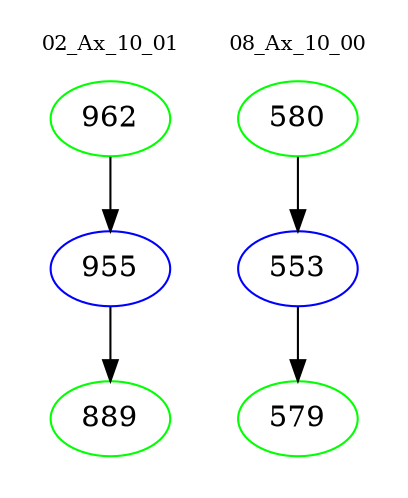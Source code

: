 digraph{
subgraph cluster_0 {
color = white
label = "02_Ax_10_01";
fontsize=10;
T0_962 [label="962", color="green"]
T0_962 -> T0_955 [color="black"]
T0_955 [label="955", color="blue"]
T0_955 -> T0_889 [color="black"]
T0_889 [label="889", color="green"]
}
subgraph cluster_1 {
color = white
label = "08_Ax_10_00";
fontsize=10;
T1_580 [label="580", color="green"]
T1_580 -> T1_553 [color="black"]
T1_553 [label="553", color="blue"]
T1_553 -> T1_579 [color="black"]
T1_579 [label="579", color="green"]
}
}
